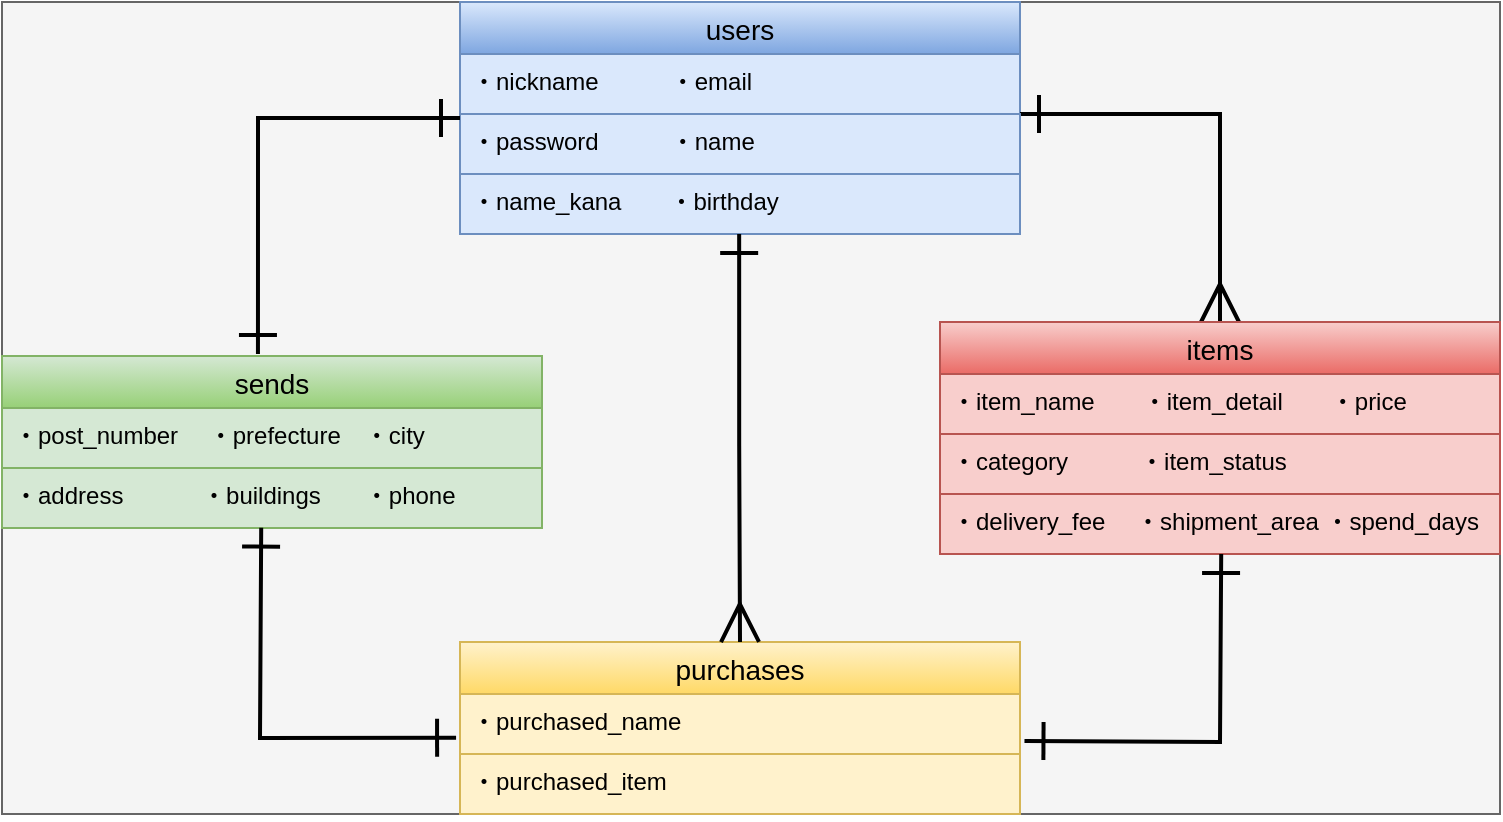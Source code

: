 <mxfile>
    <diagram id="FXVFMX-vL86593NODnQR" name="ページ1">
        <mxGraphModel dx="1007" dy="673" grid="1" gridSize="10" guides="1" tooltips="1" connect="1" arrows="1" fold="1" page="1" pageScale="1" pageWidth="827" pageHeight="1169" math="0" shadow="0">
            <root>
                <mxCell id="0"/>
                <mxCell id="1" parent="0"/>
                <mxCell id="173" value="" style="group;fillColor=#f5f5f5;strokeColor=#666666;fontColor=#333333;" vertex="1" connectable="0" parent="1">
                    <mxGeometry x="40" y="160" width="749" height="406" as="geometry"/>
                </mxCell>
                <mxCell id="138" value="users" style="swimlane;fontStyle=0;childLayout=stackLayout;horizontal=1;startSize=26;horizontalStack=0;resizeParent=1;resizeParentMax=0;resizeLast=0;collapsible=1;marginBottom=0;align=center;fontSize=14;gradientColor=#7ea6e0;fillColor=#dae8fc;strokeColor=#6c8ebf;fontColor=#000000;" vertex="1" parent="173">
                    <mxGeometry x="229" width="280" height="116" as="geometry"/>
                </mxCell>
                <mxCell id="139" value="・nickname　　　・email" style="text;spacingLeft=4;spacingRight=4;overflow=hidden;rotatable=0;points=[[0,0.5],[1,0.5]];portConstraint=eastwest;fontSize=12;fillColor=#dae8fc;strokeColor=#6c8ebf;fontColor=#000000;" vertex="1" parent="138">
                    <mxGeometry y="26" width="280" height="30" as="geometry"/>
                </mxCell>
                <mxCell id="168" style="edgeStyle=orthogonalEdgeStyle;rounded=0;orthogonalLoop=1;jettySize=auto;html=1;exitX=0;exitY=0.5;exitDx=0;exitDy=0;endArrow=ERmany;endFill=0;strokeWidth=2;startArrow=ERone;startFill=0;startSize=16;endSize=16;strokeColor=#000000;" edge="1" parent="138" target="142">
                    <mxGeometry relative="1" as="geometry">
                        <mxPoint x="178.98" y="173.968" as="targetPoint"/>
                        <mxPoint x="280" y="56" as="sourcePoint"/>
                        <Array as="points">
                            <mxPoint x="380" y="56"/>
                        </Array>
                    </mxGeometry>
                </mxCell>
                <mxCell id="140" value="・password　　　・name" style="text;spacingLeft=4;spacingRight=4;overflow=hidden;rotatable=0;points=[[0,0.5],[1,0.5]];portConstraint=eastwest;fontSize=12;fillColor=#dae8fc;strokeColor=#6c8ebf;fontColor=#000000;" vertex="1" parent="138">
                    <mxGeometry y="56" width="280" height="30" as="geometry"/>
                </mxCell>
                <mxCell id="141" value="・name_kana　　・birthday" style="text;spacingLeft=4;spacingRight=4;overflow=hidden;rotatable=0;points=[[0,0.5],[1,0.5]];portConstraint=eastwest;fontSize=12;fillColor=#dae8fc;strokeColor=#6c8ebf;fontColor=#000000;" vertex="1" parent="138">
                    <mxGeometry y="86" width="280" height="30" as="geometry"/>
                </mxCell>
                <mxCell id="142" value="items" style="swimlane;fontStyle=0;childLayout=stackLayout;horizontal=1;startSize=26;horizontalStack=0;resizeParent=1;resizeParentMax=0;resizeLast=0;collapsible=1;marginBottom=0;align=center;fontSize=14;fillColor=#f8cecc;strokeColor=#b85450;gradientColor=#ea6b66;fontColor=#000000;" vertex="1" parent="173">
                    <mxGeometry x="469" y="160" width="280" height="116" as="geometry"/>
                </mxCell>
                <mxCell id="143" value="・item_name　　・item_detail　　・price" style="text;spacingLeft=4;spacingRight=4;overflow=hidden;rotatable=0;points=[[0,0.5],[1,0.5]];portConstraint=eastwest;fontSize=12;fillColor=#f8cecc;strokeColor=#b85450;fontColor=#000000;" vertex="1" parent="142">
                    <mxGeometry y="26" width="280" height="30" as="geometry"/>
                </mxCell>
                <mxCell id="144" value="・category　　　・item_status" style="text;spacingLeft=4;spacingRight=4;overflow=hidden;rotatable=0;points=[[0,0.5],[1,0.5]];portConstraint=eastwest;fontSize=12;fillColor=#f8cecc;strokeColor=#b85450;fontColor=#000000;" vertex="1" parent="142">
                    <mxGeometry y="56" width="280" height="30" as="geometry"/>
                </mxCell>
                <mxCell id="145" value="・delivery_fee　 ・shipment_area ・spend_days" style="text;spacingLeft=4;spacingRight=4;overflow=hidden;rotatable=0;points=[[0,0.5],[1,0.5]];portConstraint=eastwest;fontSize=12;fillColor=#f8cecc;strokeColor=#b85450;fontColor=#000000;" vertex="1" parent="142">
                    <mxGeometry y="86" width="280" height="30" as="geometry"/>
                </mxCell>
                <mxCell id="151" value="sends" style="swimlane;fontStyle=0;childLayout=stackLayout;horizontal=1;startSize=26;horizontalStack=0;resizeParent=1;resizeParentMax=0;resizeLast=0;collapsible=1;marginBottom=0;align=center;fontSize=14;gradientColor=#97d077;fillColor=#d5e8d4;strokeColor=#82b366;fontColor=#000000;" vertex="1" parent="173">
                    <mxGeometry y="177" width="270" height="86" as="geometry"/>
                </mxCell>
                <mxCell id="152" value="・post_number　 ・prefecture　・city" style="text;spacingLeft=4;spacingRight=4;overflow=hidden;rotatable=0;points=[[0,0.5],[1,0.5]];portConstraint=eastwest;fontSize=12;fillColor=#d5e8d4;strokeColor=#82b366;fontColor=#000000;" vertex="1" parent="151">
                    <mxGeometry y="26" width="270" height="30" as="geometry"/>
                </mxCell>
                <mxCell id="153" value="・address　　　 ・buildings　   ・phone" style="text;spacingLeft=4;spacingRight=4;overflow=hidden;rotatable=0;points=[[0,0.5],[1,0.5]];portConstraint=eastwest;fontSize=12;fillColor=#d5e8d4;strokeColor=#82b366;fontColor=#000000;" vertex="1" parent="151">
                    <mxGeometry y="56" width="270" height="30" as="geometry"/>
                </mxCell>
                <mxCell id="167" style="edgeStyle=orthogonalEdgeStyle;rounded=0;orthogonalLoop=1;jettySize=auto;html=1;exitX=0;exitY=0.5;exitDx=0;exitDy=0;entryX=0.474;entryY=-0.012;entryDx=0;entryDy=0;entryPerimeter=0;endArrow=ERone;endFill=0;strokeWidth=2;startArrow=ERone;startFill=0;startSize=16;endSize=16;strokeColor=#000000;" edge="1" parent="173" source="138" target="151">
                    <mxGeometry relative="1" as="geometry">
                        <mxPoint x="129" y="58" as="targetPoint"/>
                    </mxGeometry>
                </mxCell>
                <mxCell id="156" value="purchases" style="swimlane;fontStyle=0;childLayout=stackLayout;horizontal=1;startSize=26;horizontalStack=0;resizeParent=1;resizeParentMax=0;resizeLast=0;collapsible=1;marginBottom=0;align=center;fontSize=14;gradientColor=#ffd966;fillColor=#fff2cc;strokeColor=#d6b656;fontColor=#000000;" vertex="1" parent="173">
                    <mxGeometry x="229" y="320" width="280" height="86" as="geometry"/>
                </mxCell>
                <mxCell id="157" value="・purchased_name" style="text;spacingLeft=4;spacingRight=4;overflow=hidden;rotatable=0;points=[[0,0.5],[1,0.5]];portConstraint=eastwest;fontSize=12;fillColor=#fff2cc;strokeColor=#d6b656;fontColor=#000000;" vertex="1" parent="156">
                    <mxGeometry y="26" width="280" height="30" as="geometry"/>
                </mxCell>
                <mxCell id="158" value="・purchased_item&#10;" style="text;spacingLeft=4;spacingRight=4;overflow=hidden;rotatable=0;points=[[0,0.5],[1,0.5]];portConstraint=eastwest;fontSize=12;fillColor=#fff2cc;strokeColor=#d6b656;fontColor=#000000;" vertex="1" parent="156">
                    <mxGeometry y="56" width="280" height="30" as="geometry"/>
                </mxCell>
                <mxCell id="170" style="rounded=0;orthogonalLoop=1;jettySize=auto;html=1;endArrow=ERone;endFill=0;strokeWidth=2;startArrow=ERone;startFill=0;startSize=16;endSize=16;entryX=-0.007;entryY=0.728;entryDx=0;entryDy=0;entryPerimeter=0;exitX=0.48;exitY=0.994;exitDx=0;exitDy=0;exitPerimeter=0;strokeColor=#000000;" edge="1" parent="173" source="153" target="157">
                    <mxGeometry relative="1" as="geometry">
                        <mxPoint x="129" y="380" as="targetPoint"/>
                        <mxPoint x="129" y="270" as="sourcePoint"/>
                        <Array as="points">
                            <mxPoint x="129" y="368"/>
                        </Array>
                    </mxGeometry>
                </mxCell>
                <mxCell id="171" style="rounded=0;orthogonalLoop=1;jettySize=auto;html=1;endArrow=ERone;endFill=0;strokeWidth=2;startArrow=ERone;startFill=0;startSize=16;endSize=16;entryX=1.008;entryY=0.783;entryDx=0;entryDy=0;entryPerimeter=0;exitX=0.48;exitY=0.994;exitDx=0;exitDy=0;exitPerimeter=0;strokeColor=#000000;" edge="1" parent="173" target="157">
                    <mxGeometry relative="1" as="geometry">
                        <mxPoint x="707.04" y="381.02" as="targetPoint"/>
                        <mxPoint x="609.6" y="276.0" as="sourcePoint"/>
                        <Array as="points">
                            <mxPoint x="609" y="370"/>
                        </Array>
                    </mxGeometry>
                </mxCell>
                <mxCell id="172" style="edgeStyle=orthogonalEdgeStyle;rounded=0;orthogonalLoop=1;jettySize=auto;html=1;endArrow=ERmany;endFill=0;strokeWidth=2;startArrow=ERone;startFill=0;startSize=16;endSize=16;strokeColor=#000000;" edge="1" parent="173">
                    <mxGeometry relative="1" as="geometry">
                        <mxPoint x="369" y="320" as="targetPoint"/>
                        <mxPoint x="368.58" y="116" as="sourcePoint"/>
                        <Array as="points">
                            <mxPoint x="368.58" y="222"/>
                        </Array>
                    </mxGeometry>
                </mxCell>
            </root>
        </mxGraphModel>
    </diagram>
</mxfile>